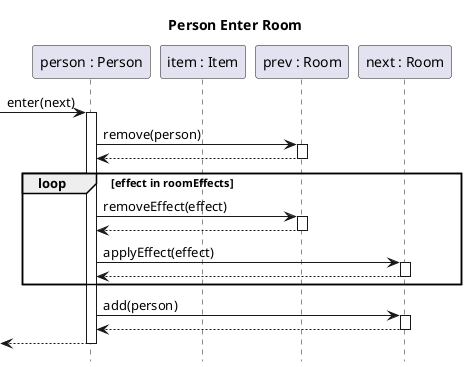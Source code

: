 @startuml person-enter-room
title Person Enter Room
hide footbox
skinparam SequenceReferenceBackgroundColor white
autoactivate on

participant "person : Person" as person
participant "item : Item" as item
participant "prev : Room" as prev
participant "next : Room" as next

[-> person : enter(next)
	person -> prev : remove(person)
	return
	loop effect in roomEffects 
		person -> prev : removeEffect(effect)
		return
		person -> next : applyEffect(effect)
		return
	end
	person -> next : add(person)
	return
return
@enduml